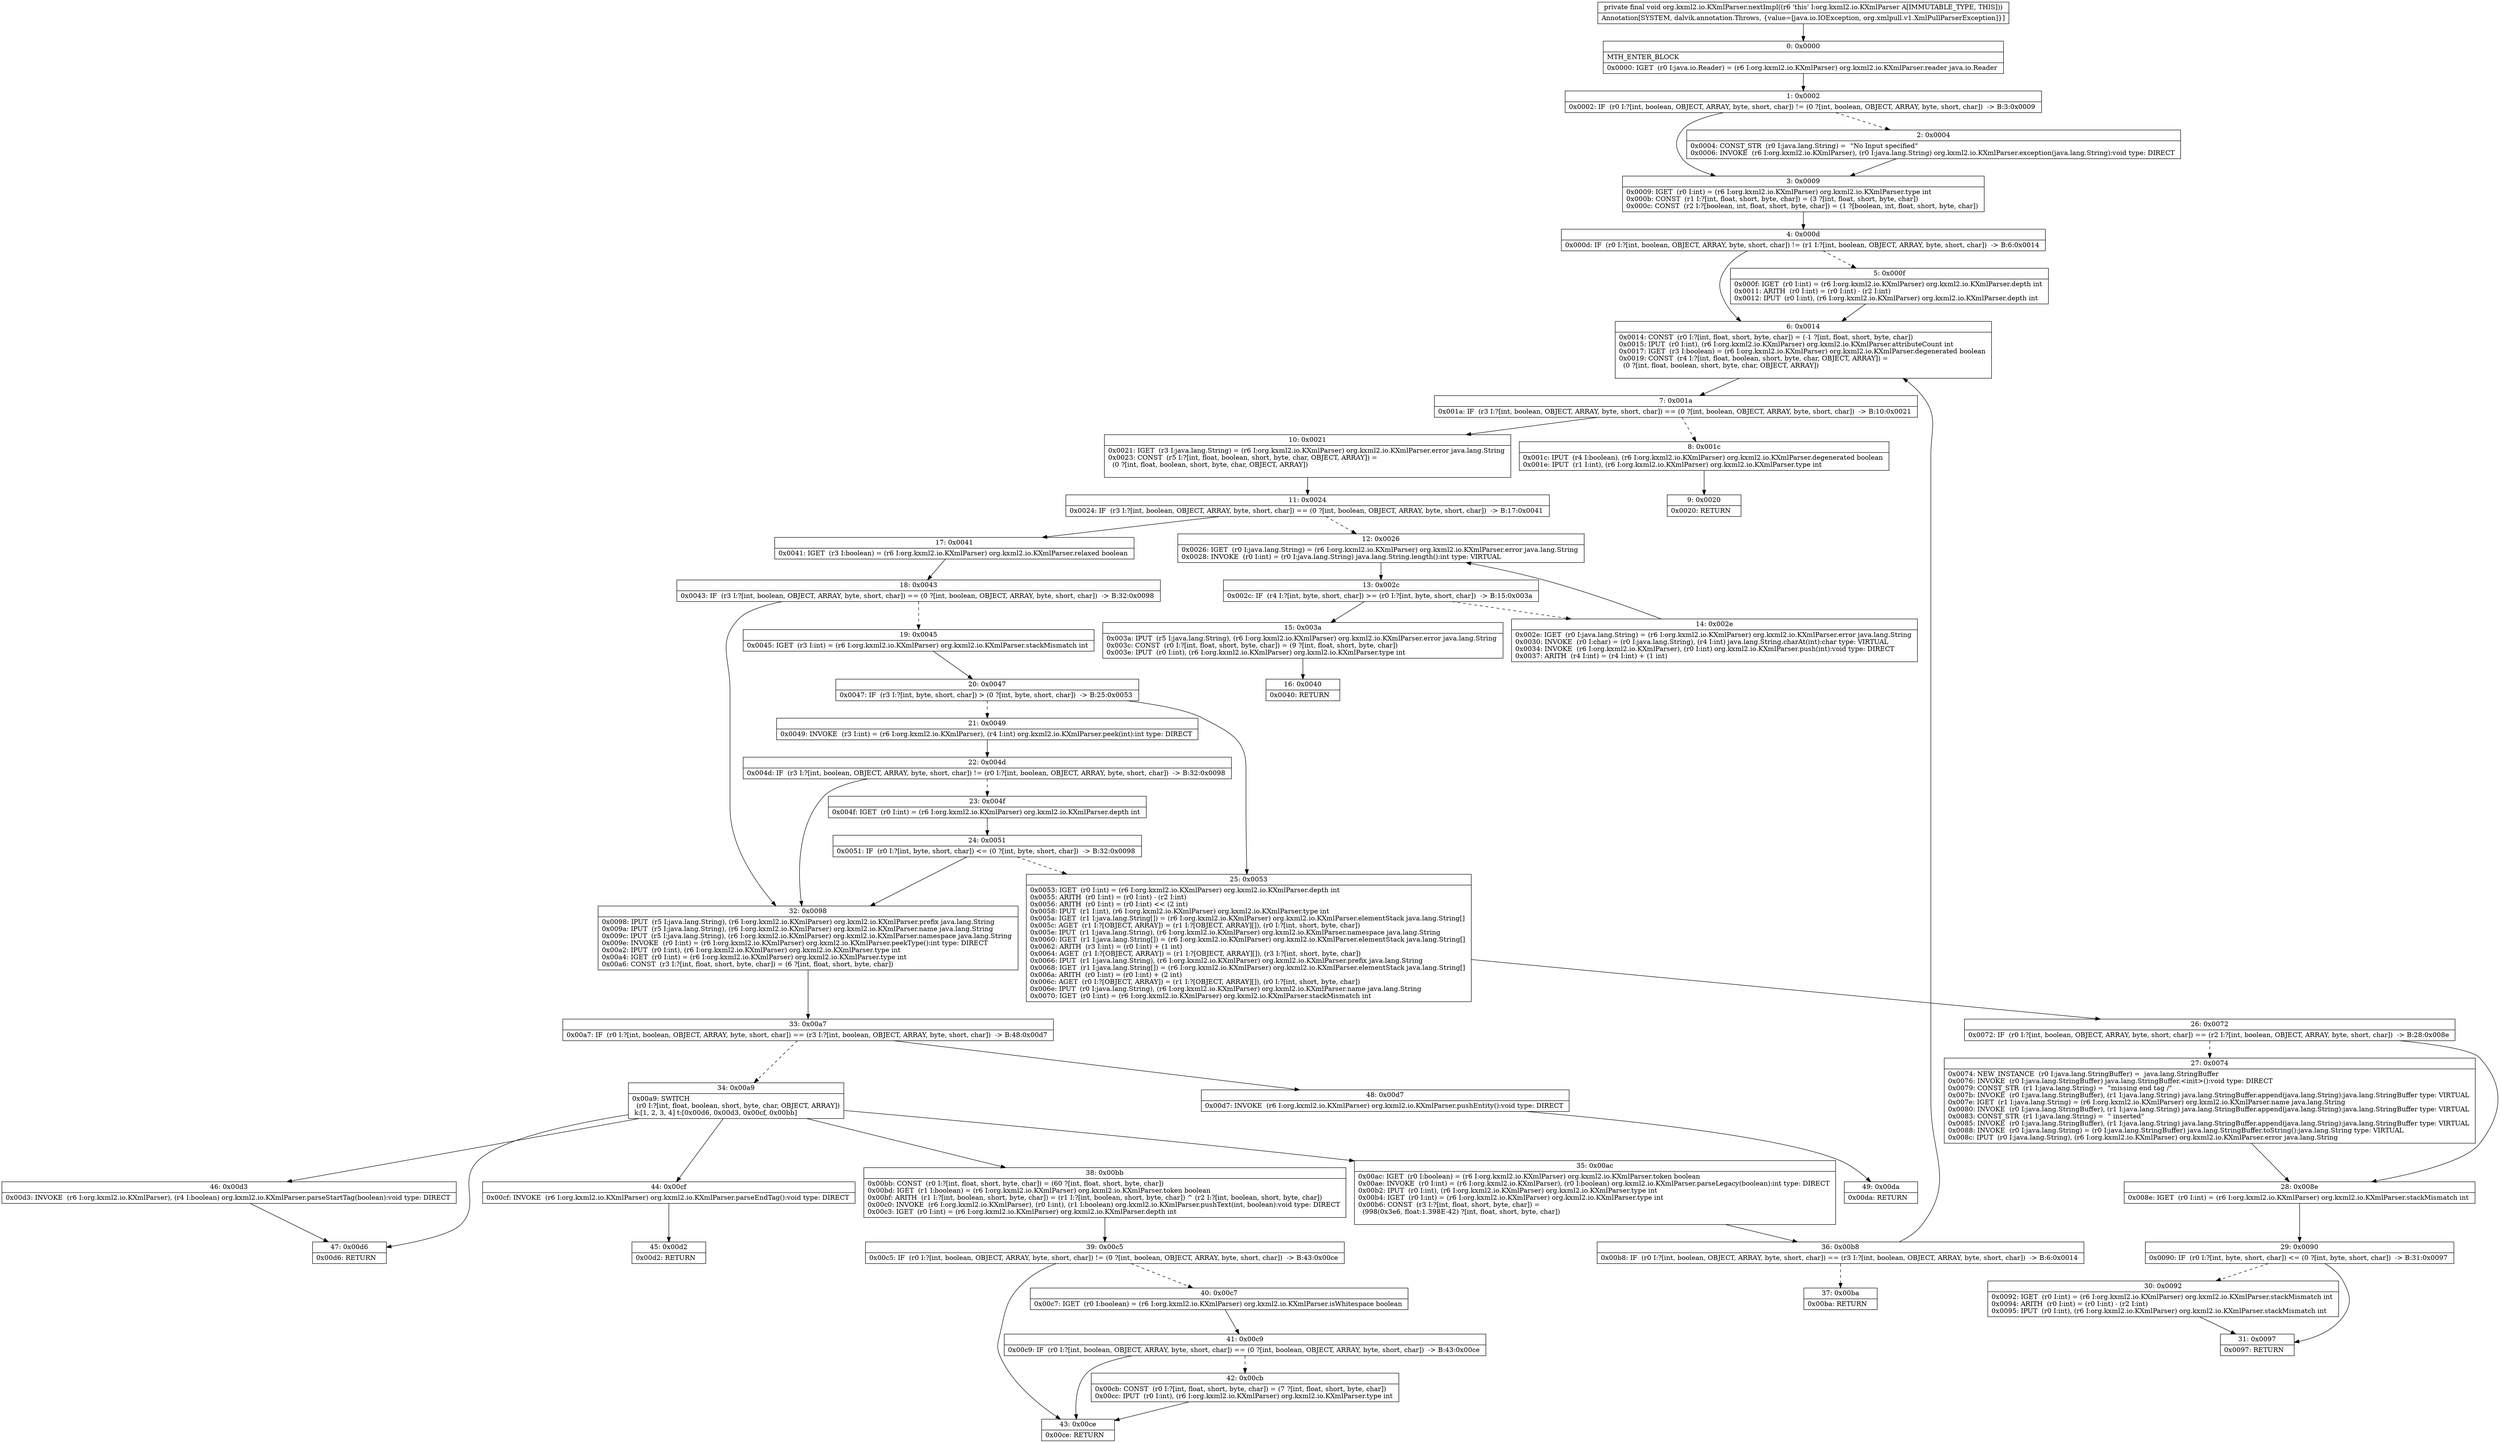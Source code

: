 digraph "CFG fororg.kxml2.io.KXmlParser.nextImpl()V" {
Node_0 [shape=record,label="{0\:\ 0x0000|MTH_ENTER_BLOCK\l|0x0000: IGET  (r0 I:java.io.Reader) = (r6 I:org.kxml2.io.KXmlParser) org.kxml2.io.KXmlParser.reader java.io.Reader \l}"];
Node_1 [shape=record,label="{1\:\ 0x0002|0x0002: IF  (r0 I:?[int, boolean, OBJECT, ARRAY, byte, short, char]) != (0 ?[int, boolean, OBJECT, ARRAY, byte, short, char])  \-\> B:3:0x0009 \l}"];
Node_2 [shape=record,label="{2\:\ 0x0004|0x0004: CONST_STR  (r0 I:java.lang.String) =  \"No Input specified\" \l0x0006: INVOKE  (r6 I:org.kxml2.io.KXmlParser), (r0 I:java.lang.String) org.kxml2.io.KXmlParser.exception(java.lang.String):void type: DIRECT \l}"];
Node_3 [shape=record,label="{3\:\ 0x0009|0x0009: IGET  (r0 I:int) = (r6 I:org.kxml2.io.KXmlParser) org.kxml2.io.KXmlParser.type int \l0x000b: CONST  (r1 I:?[int, float, short, byte, char]) = (3 ?[int, float, short, byte, char]) \l0x000c: CONST  (r2 I:?[boolean, int, float, short, byte, char]) = (1 ?[boolean, int, float, short, byte, char]) \l}"];
Node_4 [shape=record,label="{4\:\ 0x000d|0x000d: IF  (r0 I:?[int, boolean, OBJECT, ARRAY, byte, short, char]) != (r1 I:?[int, boolean, OBJECT, ARRAY, byte, short, char])  \-\> B:6:0x0014 \l}"];
Node_5 [shape=record,label="{5\:\ 0x000f|0x000f: IGET  (r0 I:int) = (r6 I:org.kxml2.io.KXmlParser) org.kxml2.io.KXmlParser.depth int \l0x0011: ARITH  (r0 I:int) = (r0 I:int) \- (r2 I:int) \l0x0012: IPUT  (r0 I:int), (r6 I:org.kxml2.io.KXmlParser) org.kxml2.io.KXmlParser.depth int \l}"];
Node_6 [shape=record,label="{6\:\ 0x0014|0x0014: CONST  (r0 I:?[int, float, short, byte, char]) = (\-1 ?[int, float, short, byte, char]) \l0x0015: IPUT  (r0 I:int), (r6 I:org.kxml2.io.KXmlParser) org.kxml2.io.KXmlParser.attributeCount int \l0x0017: IGET  (r3 I:boolean) = (r6 I:org.kxml2.io.KXmlParser) org.kxml2.io.KXmlParser.degenerated boolean \l0x0019: CONST  (r4 I:?[int, float, boolean, short, byte, char, OBJECT, ARRAY]) = \l  (0 ?[int, float, boolean, short, byte, char, OBJECT, ARRAY])\l \l}"];
Node_7 [shape=record,label="{7\:\ 0x001a|0x001a: IF  (r3 I:?[int, boolean, OBJECT, ARRAY, byte, short, char]) == (0 ?[int, boolean, OBJECT, ARRAY, byte, short, char])  \-\> B:10:0x0021 \l}"];
Node_8 [shape=record,label="{8\:\ 0x001c|0x001c: IPUT  (r4 I:boolean), (r6 I:org.kxml2.io.KXmlParser) org.kxml2.io.KXmlParser.degenerated boolean \l0x001e: IPUT  (r1 I:int), (r6 I:org.kxml2.io.KXmlParser) org.kxml2.io.KXmlParser.type int \l}"];
Node_9 [shape=record,label="{9\:\ 0x0020|0x0020: RETURN   \l}"];
Node_10 [shape=record,label="{10\:\ 0x0021|0x0021: IGET  (r3 I:java.lang.String) = (r6 I:org.kxml2.io.KXmlParser) org.kxml2.io.KXmlParser.error java.lang.String \l0x0023: CONST  (r5 I:?[int, float, boolean, short, byte, char, OBJECT, ARRAY]) = \l  (0 ?[int, float, boolean, short, byte, char, OBJECT, ARRAY])\l \l}"];
Node_11 [shape=record,label="{11\:\ 0x0024|0x0024: IF  (r3 I:?[int, boolean, OBJECT, ARRAY, byte, short, char]) == (0 ?[int, boolean, OBJECT, ARRAY, byte, short, char])  \-\> B:17:0x0041 \l}"];
Node_12 [shape=record,label="{12\:\ 0x0026|0x0026: IGET  (r0 I:java.lang.String) = (r6 I:org.kxml2.io.KXmlParser) org.kxml2.io.KXmlParser.error java.lang.String \l0x0028: INVOKE  (r0 I:int) = (r0 I:java.lang.String) java.lang.String.length():int type: VIRTUAL \l}"];
Node_13 [shape=record,label="{13\:\ 0x002c|0x002c: IF  (r4 I:?[int, byte, short, char]) \>= (r0 I:?[int, byte, short, char])  \-\> B:15:0x003a \l}"];
Node_14 [shape=record,label="{14\:\ 0x002e|0x002e: IGET  (r0 I:java.lang.String) = (r6 I:org.kxml2.io.KXmlParser) org.kxml2.io.KXmlParser.error java.lang.String \l0x0030: INVOKE  (r0 I:char) = (r0 I:java.lang.String), (r4 I:int) java.lang.String.charAt(int):char type: VIRTUAL \l0x0034: INVOKE  (r6 I:org.kxml2.io.KXmlParser), (r0 I:int) org.kxml2.io.KXmlParser.push(int):void type: DIRECT \l0x0037: ARITH  (r4 I:int) = (r4 I:int) + (1 int) \l}"];
Node_15 [shape=record,label="{15\:\ 0x003a|0x003a: IPUT  (r5 I:java.lang.String), (r6 I:org.kxml2.io.KXmlParser) org.kxml2.io.KXmlParser.error java.lang.String \l0x003c: CONST  (r0 I:?[int, float, short, byte, char]) = (9 ?[int, float, short, byte, char]) \l0x003e: IPUT  (r0 I:int), (r6 I:org.kxml2.io.KXmlParser) org.kxml2.io.KXmlParser.type int \l}"];
Node_16 [shape=record,label="{16\:\ 0x0040|0x0040: RETURN   \l}"];
Node_17 [shape=record,label="{17\:\ 0x0041|0x0041: IGET  (r3 I:boolean) = (r6 I:org.kxml2.io.KXmlParser) org.kxml2.io.KXmlParser.relaxed boolean \l}"];
Node_18 [shape=record,label="{18\:\ 0x0043|0x0043: IF  (r3 I:?[int, boolean, OBJECT, ARRAY, byte, short, char]) == (0 ?[int, boolean, OBJECT, ARRAY, byte, short, char])  \-\> B:32:0x0098 \l}"];
Node_19 [shape=record,label="{19\:\ 0x0045|0x0045: IGET  (r3 I:int) = (r6 I:org.kxml2.io.KXmlParser) org.kxml2.io.KXmlParser.stackMismatch int \l}"];
Node_20 [shape=record,label="{20\:\ 0x0047|0x0047: IF  (r3 I:?[int, byte, short, char]) \> (0 ?[int, byte, short, char])  \-\> B:25:0x0053 \l}"];
Node_21 [shape=record,label="{21\:\ 0x0049|0x0049: INVOKE  (r3 I:int) = (r6 I:org.kxml2.io.KXmlParser), (r4 I:int) org.kxml2.io.KXmlParser.peek(int):int type: DIRECT \l}"];
Node_22 [shape=record,label="{22\:\ 0x004d|0x004d: IF  (r3 I:?[int, boolean, OBJECT, ARRAY, byte, short, char]) != (r0 I:?[int, boolean, OBJECT, ARRAY, byte, short, char])  \-\> B:32:0x0098 \l}"];
Node_23 [shape=record,label="{23\:\ 0x004f|0x004f: IGET  (r0 I:int) = (r6 I:org.kxml2.io.KXmlParser) org.kxml2.io.KXmlParser.depth int \l}"];
Node_24 [shape=record,label="{24\:\ 0x0051|0x0051: IF  (r0 I:?[int, byte, short, char]) \<= (0 ?[int, byte, short, char])  \-\> B:32:0x0098 \l}"];
Node_25 [shape=record,label="{25\:\ 0x0053|0x0053: IGET  (r0 I:int) = (r6 I:org.kxml2.io.KXmlParser) org.kxml2.io.KXmlParser.depth int \l0x0055: ARITH  (r0 I:int) = (r0 I:int) \- (r2 I:int) \l0x0056: ARITH  (r0 I:int) = (r0 I:int) \<\< (2 int) \l0x0058: IPUT  (r1 I:int), (r6 I:org.kxml2.io.KXmlParser) org.kxml2.io.KXmlParser.type int \l0x005a: IGET  (r1 I:java.lang.String[]) = (r6 I:org.kxml2.io.KXmlParser) org.kxml2.io.KXmlParser.elementStack java.lang.String[] \l0x005c: AGET  (r1 I:?[OBJECT, ARRAY]) = (r1 I:?[OBJECT, ARRAY][]), (r0 I:?[int, short, byte, char]) \l0x005e: IPUT  (r1 I:java.lang.String), (r6 I:org.kxml2.io.KXmlParser) org.kxml2.io.KXmlParser.namespace java.lang.String \l0x0060: IGET  (r1 I:java.lang.String[]) = (r6 I:org.kxml2.io.KXmlParser) org.kxml2.io.KXmlParser.elementStack java.lang.String[] \l0x0062: ARITH  (r3 I:int) = (r0 I:int) + (1 int) \l0x0064: AGET  (r1 I:?[OBJECT, ARRAY]) = (r1 I:?[OBJECT, ARRAY][]), (r3 I:?[int, short, byte, char]) \l0x0066: IPUT  (r1 I:java.lang.String), (r6 I:org.kxml2.io.KXmlParser) org.kxml2.io.KXmlParser.prefix java.lang.String \l0x0068: IGET  (r1 I:java.lang.String[]) = (r6 I:org.kxml2.io.KXmlParser) org.kxml2.io.KXmlParser.elementStack java.lang.String[] \l0x006a: ARITH  (r0 I:int) = (r0 I:int) + (2 int) \l0x006c: AGET  (r0 I:?[OBJECT, ARRAY]) = (r1 I:?[OBJECT, ARRAY][]), (r0 I:?[int, short, byte, char]) \l0x006e: IPUT  (r0 I:java.lang.String), (r6 I:org.kxml2.io.KXmlParser) org.kxml2.io.KXmlParser.name java.lang.String \l0x0070: IGET  (r0 I:int) = (r6 I:org.kxml2.io.KXmlParser) org.kxml2.io.KXmlParser.stackMismatch int \l}"];
Node_26 [shape=record,label="{26\:\ 0x0072|0x0072: IF  (r0 I:?[int, boolean, OBJECT, ARRAY, byte, short, char]) == (r2 I:?[int, boolean, OBJECT, ARRAY, byte, short, char])  \-\> B:28:0x008e \l}"];
Node_27 [shape=record,label="{27\:\ 0x0074|0x0074: NEW_INSTANCE  (r0 I:java.lang.StringBuffer) =  java.lang.StringBuffer \l0x0076: INVOKE  (r0 I:java.lang.StringBuffer) java.lang.StringBuffer.\<init\>():void type: DIRECT \l0x0079: CONST_STR  (r1 I:java.lang.String) =  \"missing end tag \/\" \l0x007b: INVOKE  (r0 I:java.lang.StringBuffer), (r1 I:java.lang.String) java.lang.StringBuffer.append(java.lang.String):java.lang.StringBuffer type: VIRTUAL \l0x007e: IGET  (r1 I:java.lang.String) = (r6 I:org.kxml2.io.KXmlParser) org.kxml2.io.KXmlParser.name java.lang.String \l0x0080: INVOKE  (r0 I:java.lang.StringBuffer), (r1 I:java.lang.String) java.lang.StringBuffer.append(java.lang.String):java.lang.StringBuffer type: VIRTUAL \l0x0083: CONST_STR  (r1 I:java.lang.String) =  \" inserted\" \l0x0085: INVOKE  (r0 I:java.lang.StringBuffer), (r1 I:java.lang.String) java.lang.StringBuffer.append(java.lang.String):java.lang.StringBuffer type: VIRTUAL \l0x0088: INVOKE  (r0 I:java.lang.String) = (r0 I:java.lang.StringBuffer) java.lang.StringBuffer.toString():java.lang.String type: VIRTUAL \l0x008c: IPUT  (r0 I:java.lang.String), (r6 I:org.kxml2.io.KXmlParser) org.kxml2.io.KXmlParser.error java.lang.String \l}"];
Node_28 [shape=record,label="{28\:\ 0x008e|0x008e: IGET  (r0 I:int) = (r6 I:org.kxml2.io.KXmlParser) org.kxml2.io.KXmlParser.stackMismatch int \l}"];
Node_29 [shape=record,label="{29\:\ 0x0090|0x0090: IF  (r0 I:?[int, byte, short, char]) \<= (0 ?[int, byte, short, char])  \-\> B:31:0x0097 \l}"];
Node_30 [shape=record,label="{30\:\ 0x0092|0x0092: IGET  (r0 I:int) = (r6 I:org.kxml2.io.KXmlParser) org.kxml2.io.KXmlParser.stackMismatch int \l0x0094: ARITH  (r0 I:int) = (r0 I:int) \- (r2 I:int) \l0x0095: IPUT  (r0 I:int), (r6 I:org.kxml2.io.KXmlParser) org.kxml2.io.KXmlParser.stackMismatch int \l}"];
Node_31 [shape=record,label="{31\:\ 0x0097|0x0097: RETURN   \l}"];
Node_32 [shape=record,label="{32\:\ 0x0098|0x0098: IPUT  (r5 I:java.lang.String), (r6 I:org.kxml2.io.KXmlParser) org.kxml2.io.KXmlParser.prefix java.lang.String \l0x009a: IPUT  (r5 I:java.lang.String), (r6 I:org.kxml2.io.KXmlParser) org.kxml2.io.KXmlParser.name java.lang.String \l0x009c: IPUT  (r5 I:java.lang.String), (r6 I:org.kxml2.io.KXmlParser) org.kxml2.io.KXmlParser.namespace java.lang.String \l0x009e: INVOKE  (r0 I:int) = (r6 I:org.kxml2.io.KXmlParser) org.kxml2.io.KXmlParser.peekType():int type: DIRECT \l0x00a2: IPUT  (r0 I:int), (r6 I:org.kxml2.io.KXmlParser) org.kxml2.io.KXmlParser.type int \l0x00a4: IGET  (r0 I:int) = (r6 I:org.kxml2.io.KXmlParser) org.kxml2.io.KXmlParser.type int \l0x00a6: CONST  (r3 I:?[int, float, short, byte, char]) = (6 ?[int, float, short, byte, char]) \l}"];
Node_33 [shape=record,label="{33\:\ 0x00a7|0x00a7: IF  (r0 I:?[int, boolean, OBJECT, ARRAY, byte, short, char]) == (r3 I:?[int, boolean, OBJECT, ARRAY, byte, short, char])  \-\> B:48:0x00d7 \l}"];
Node_34 [shape=record,label="{34\:\ 0x00a9|0x00a9: SWITCH  \l  (r0 I:?[int, float, boolean, short, byte, char, OBJECT, ARRAY])\l k:[1, 2, 3, 4] t:[0x00d6, 0x00d3, 0x00cf, 0x00bb] \l}"];
Node_35 [shape=record,label="{35\:\ 0x00ac|0x00ac: IGET  (r0 I:boolean) = (r6 I:org.kxml2.io.KXmlParser) org.kxml2.io.KXmlParser.token boolean \l0x00ae: INVOKE  (r0 I:int) = (r6 I:org.kxml2.io.KXmlParser), (r0 I:boolean) org.kxml2.io.KXmlParser.parseLegacy(boolean):int type: DIRECT \l0x00b2: IPUT  (r0 I:int), (r6 I:org.kxml2.io.KXmlParser) org.kxml2.io.KXmlParser.type int \l0x00b4: IGET  (r0 I:int) = (r6 I:org.kxml2.io.KXmlParser) org.kxml2.io.KXmlParser.type int \l0x00b6: CONST  (r3 I:?[int, float, short, byte, char]) = \l  (998(0x3e6, float:1.398E\-42) ?[int, float, short, byte, char])\l \l}"];
Node_36 [shape=record,label="{36\:\ 0x00b8|0x00b8: IF  (r0 I:?[int, boolean, OBJECT, ARRAY, byte, short, char]) == (r3 I:?[int, boolean, OBJECT, ARRAY, byte, short, char])  \-\> B:6:0x0014 \l}"];
Node_37 [shape=record,label="{37\:\ 0x00ba|0x00ba: RETURN   \l}"];
Node_38 [shape=record,label="{38\:\ 0x00bb|0x00bb: CONST  (r0 I:?[int, float, short, byte, char]) = (60 ?[int, float, short, byte, char]) \l0x00bd: IGET  (r1 I:boolean) = (r6 I:org.kxml2.io.KXmlParser) org.kxml2.io.KXmlParser.token boolean \l0x00bf: ARITH  (r1 I:?[int, boolean, short, byte, char]) = (r1 I:?[int, boolean, short, byte, char]) ^ (r2 I:?[int, boolean, short, byte, char]) \l0x00c0: INVOKE  (r6 I:org.kxml2.io.KXmlParser), (r0 I:int), (r1 I:boolean) org.kxml2.io.KXmlParser.pushText(int, boolean):void type: DIRECT \l0x00c3: IGET  (r0 I:int) = (r6 I:org.kxml2.io.KXmlParser) org.kxml2.io.KXmlParser.depth int \l}"];
Node_39 [shape=record,label="{39\:\ 0x00c5|0x00c5: IF  (r0 I:?[int, boolean, OBJECT, ARRAY, byte, short, char]) != (0 ?[int, boolean, OBJECT, ARRAY, byte, short, char])  \-\> B:43:0x00ce \l}"];
Node_40 [shape=record,label="{40\:\ 0x00c7|0x00c7: IGET  (r0 I:boolean) = (r6 I:org.kxml2.io.KXmlParser) org.kxml2.io.KXmlParser.isWhitespace boolean \l}"];
Node_41 [shape=record,label="{41\:\ 0x00c9|0x00c9: IF  (r0 I:?[int, boolean, OBJECT, ARRAY, byte, short, char]) == (0 ?[int, boolean, OBJECT, ARRAY, byte, short, char])  \-\> B:43:0x00ce \l}"];
Node_42 [shape=record,label="{42\:\ 0x00cb|0x00cb: CONST  (r0 I:?[int, float, short, byte, char]) = (7 ?[int, float, short, byte, char]) \l0x00cc: IPUT  (r0 I:int), (r6 I:org.kxml2.io.KXmlParser) org.kxml2.io.KXmlParser.type int \l}"];
Node_43 [shape=record,label="{43\:\ 0x00ce|0x00ce: RETURN   \l}"];
Node_44 [shape=record,label="{44\:\ 0x00cf|0x00cf: INVOKE  (r6 I:org.kxml2.io.KXmlParser) org.kxml2.io.KXmlParser.parseEndTag():void type: DIRECT \l}"];
Node_45 [shape=record,label="{45\:\ 0x00d2|0x00d2: RETURN   \l}"];
Node_46 [shape=record,label="{46\:\ 0x00d3|0x00d3: INVOKE  (r6 I:org.kxml2.io.KXmlParser), (r4 I:boolean) org.kxml2.io.KXmlParser.parseStartTag(boolean):void type: DIRECT \l}"];
Node_47 [shape=record,label="{47\:\ 0x00d6|0x00d6: RETURN   \l}"];
Node_48 [shape=record,label="{48\:\ 0x00d7|0x00d7: INVOKE  (r6 I:org.kxml2.io.KXmlParser) org.kxml2.io.KXmlParser.pushEntity():void type: DIRECT \l}"];
Node_49 [shape=record,label="{49\:\ 0x00da|0x00da: RETURN   \l}"];
MethodNode[shape=record,label="{private final void org.kxml2.io.KXmlParser.nextImpl((r6 'this' I:org.kxml2.io.KXmlParser A[IMMUTABLE_TYPE, THIS]))  | Annotation[SYSTEM, dalvik.annotation.Throws, \{value=[java.io.IOException, org.xmlpull.v1.XmlPullParserException]\}]\l}"];
MethodNode -> Node_0;
Node_0 -> Node_1;
Node_1 -> Node_2[style=dashed];
Node_1 -> Node_3;
Node_2 -> Node_3;
Node_3 -> Node_4;
Node_4 -> Node_5[style=dashed];
Node_4 -> Node_6;
Node_5 -> Node_6;
Node_6 -> Node_7;
Node_7 -> Node_8[style=dashed];
Node_7 -> Node_10;
Node_8 -> Node_9;
Node_10 -> Node_11;
Node_11 -> Node_12[style=dashed];
Node_11 -> Node_17;
Node_12 -> Node_13;
Node_13 -> Node_14[style=dashed];
Node_13 -> Node_15;
Node_14 -> Node_12;
Node_15 -> Node_16;
Node_17 -> Node_18;
Node_18 -> Node_19[style=dashed];
Node_18 -> Node_32;
Node_19 -> Node_20;
Node_20 -> Node_21[style=dashed];
Node_20 -> Node_25;
Node_21 -> Node_22;
Node_22 -> Node_23[style=dashed];
Node_22 -> Node_32;
Node_23 -> Node_24;
Node_24 -> Node_25[style=dashed];
Node_24 -> Node_32;
Node_25 -> Node_26;
Node_26 -> Node_27[style=dashed];
Node_26 -> Node_28;
Node_27 -> Node_28;
Node_28 -> Node_29;
Node_29 -> Node_30[style=dashed];
Node_29 -> Node_31;
Node_30 -> Node_31;
Node_32 -> Node_33;
Node_33 -> Node_34[style=dashed];
Node_33 -> Node_48;
Node_34 -> Node_35;
Node_34 -> Node_38;
Node_34 -> Node_44;
Node_34 -> Node_46;
Node_34 -> Node_47;
Node_35 -> Node_36;
Node_36 -> Node_6;
Node_36 -> Node_37[style=dashed];
Node_38 -> Node_39;
Node_39 -> Node_40[style=dashed];
Node_39 -> Node_43;
Node_40 -> Node_41;
Node_41 -> Node_42[style=dashed];
Node_41 -> Node_43;
Node_42 -> Node_43;
Node_44 -> Node_45;
Node_46 -> Node_47;
Node_48 -> Node_49;
}

